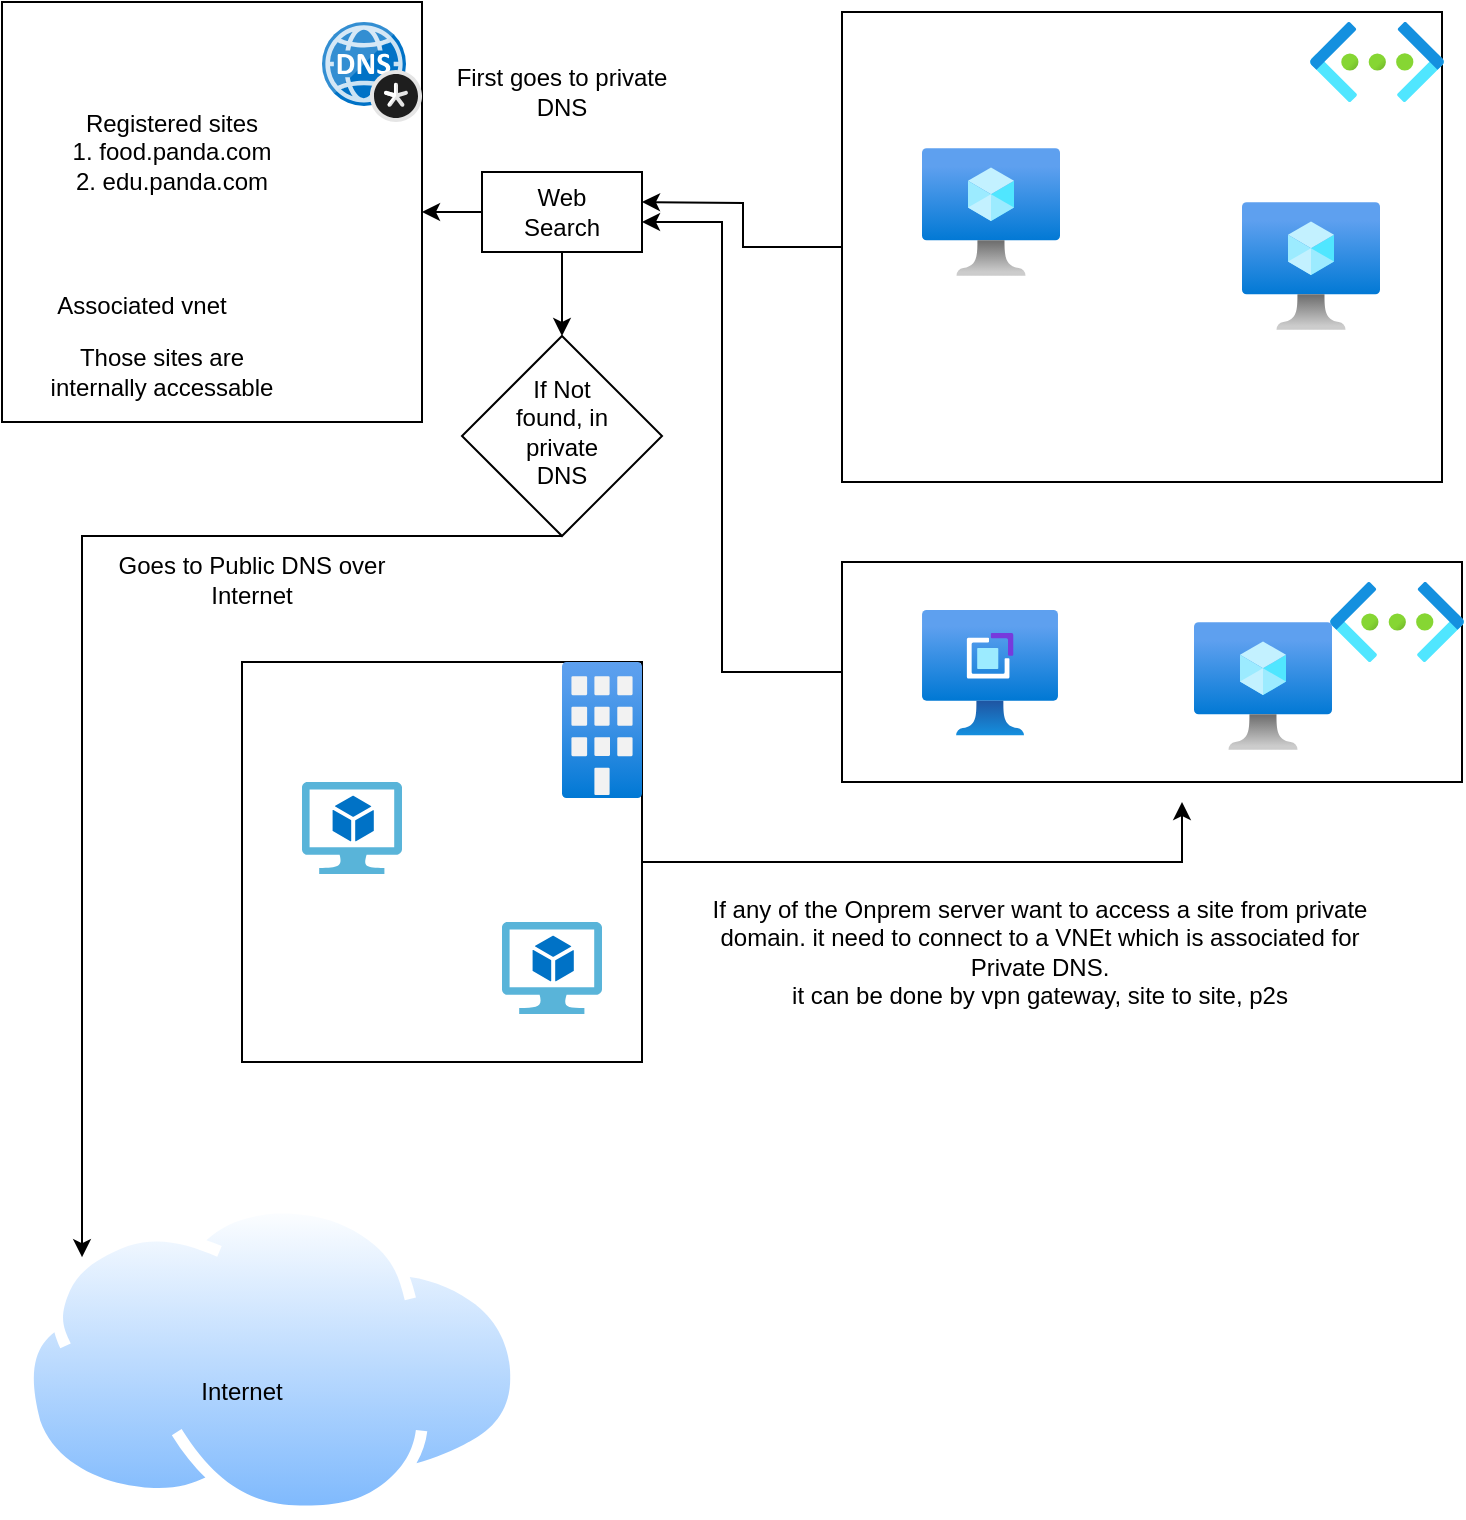 <mxfile version="24.8.4">
  <diagram name="Page-1" id="gDUl7oNdfVCdYDzDmwHZ">
    <mxGraphModel dx="918" dy="460" grid="1" gridSize="10" guides="1" tooltips="1" connect="1" arrows="1" fold="1" page="1" pageScale="1" pageWidth="827" pageHeight="1169" math="0" shadow="0">
      <root>
        <mxCell id="0" />
        <mxCell id="1" parent="0" />
        <mxCell id="sdNqnacGHNfgHqZNZsmi-1" value="" style="whiteSpace=wrap;html=1;aspect=fixed;" vertex="1" parent="1">
          <mxGeometry x="40" y="30" width="210" height="210" as="geometry" />
        </mxCell>
        <mxCell id="sdNqnacGHNfgHqZNZsmi-2" value="" style="image;sketch=0;aspect=fixed;html=1;points=[];align=center;fontSize=12;image=img/lib/mscae/DNS_Private_Zones.svg;" vertex="1" parent="1">
          <mxGeometry x="200" y="40" width="50" height="50" as="geometry" />
        </mxCell>
        <mxCell id="sdNqnacGHNfgHqZNZsmi-16" style="edgeStyle=orthogonalEdgeStyle;rounded=0;orthogonalLoop=1;jettySize=auto;html=1;exitX=0;exitY=0.5;exitDx=0;exitDy=0;" edge="1" parent="1" source="sdNqnacGHNfgHqZNZsmi-3">
          <mxGeometry relative="1" as="geometry">
            <mxPoint x="360" y="130" as="targetPoint" />
          </mxGeometry>
        </mxCell>
        <mxCell id="sdNqnacGHNfgHqZNZsmi-3" value="" style="rounded=0;whiteSpace=wrap;html=1;" vertex="1" parent="1">
          <mxGeometry x="460" y="35" width="300" height="235" as="geometry" />
        </mxCell>
        <mxCell id="sdNqnacGHNfgHqZNZsmi-17" style="edgeStyle=orthogonalEdgeStyle;rounded=0;orthogonalLoop=1;jettySize=auto;html=1;exitX=0;exitY=0.5;exitDx=0;exitDy=0;" edge="1" parent="1" source="sdNqnacGHNfgHqZNZsmi-4">
          <mxGeometry relative="1" as="geometry">
            <mxPoint x="360" y="140" as="targetPoint" />
            <Array as="points">
              <mxPoint x="400" y="365" />
              <mxPoint x="400" y="140" />
            </Array>
          </mxGeometry>
        </mxCell>
        <mxCell id="sdNqnacGHNfgHqZNZsmi-4" value="" style="rounded=0;whiteSpace=wrap;html=1;" vertex="1" parent="1">
          <mxGeometry x="460" y="310" width="310" height="110" as="geometry" />
        </mxCell>
        <mxCell id="sdNqnacGHNfgHqZNZsmi-31" style="edgeStyle=orthogonalEdgeStyle;rounded=0;orthogonalLoop=1;jettySize=auto;html=1;" edge="1" parent="1" source="sdNqnacGHNfgHqZNZsmi-5">
          <mxGeometry relative="1" as="geometry">
            <mxPoint x="630" y="430" as="targetPoint" />
            <Array as="points">
              <mxPoint x="630" y="460" />
            </Array>
          </mxGeometry>
        </mxCell>
        <mxCell id="sdNqnacGHNfgHqZNZsmi-5" value="" style="whiteSpace=wrap;html=1;aspect=fixed;" vertex="1" parent="1">
          <mxGeometry x="160" y="360" width="200" height="200" as="geometry" />
        </mxCell>
        <mxCell id="sdNqnacGHNfgHqZNZsmi-6" value="" style="image;aspect=fixed;html=1;points=[];align=center;fontSize=12;image=img/lib/azure2/other/Exchange_On_Premises_Access.svg;" vertex="1" parent="1">
          <mxGeometry x="320" y="360" width="40" height="68" as="geometry" />
        </mxCell>
        <mxCell id="sdNqnacGHNfgHqZNZsmi-7" value="" style="image;aspect=fixed;html=1;points=[];align=center;fontSize=12;image=img/lib/azure2/networking/Virtual_Networks.svg;" vertex="1" parent="1">
          <mxGeometry x="694" y="40" width="67" height="40" as="geometry" />
        </mxCell>
        <mxCell id="sdNqnacGHNfgHqZNZsmi-8" value="" style="image;aspect=fixed;html=1;points=[];align=center;fontSize=12;image=img/lib/azure2/networking/Virtual_Networks.svg;" vertex="1" parent="1">
          <mxGeometry x="704" y="320" width="67" height="40" as="geometry" />
        </mxCell>
        <mxCell id="sdNqnacGHNfgHqZNZsmi-9" value="" style="image;aspect=fixed;html=1;points=[];align=center;fontSize=12;image=img/lib/azure2/compute/Virtual_Machine.svg;" vertex="1" parent="1">
          <mxGeometry x="500" y="103" width="69" height="64" as="geometry" />
        </mxCell>
        <mxCell id="sdNqnacGHNfgHqZNZsmi-10" value="" style="image;aspect=fixed;html=1;points=[];align=center;fontSize=12;image=img/lib/azure2/compute/Virtual_Machine.svg;" vertex="1" parent="1">
          <mxGeometry x="660" y="130" width="69" height="64" as="geometry" />
        </mxCell>
        <mxCell id="sdNqnacGHNfgHqZNZsmi-11" value="" style="image;aspect=fixed;html=1;points=[];align=center;fontSize=12;image=img/lib/azure2/other/VM_Application_Definition.svg;" vertex="1" parent="1">
          <mxGeometry x="500" y="334" width="68" height="62.8" as="geometry" />
        </mxCell>
        <mxCell id="sdNqnacGHNfgHqZNZsmi-12" value="" style="image;aspect=fixed;html=1;points=[];align=center;fontSize=12;image=img/lib/azure2/compute/Virtual_Machine.svg;" vertex="1" parent="1">
          <mxGeometry x="636" y="340" width="69" height="64" as="geometry" />
        </mxCell>
        <mxCell id="sdNqnacGHNfgHqZNZsmi-13" value="" style="image;aspect=fixed;perimeter=ellipsePerimeter;html=1;align=center;shadow=0;dashed=0;spacingTop=3;image=img/lib/active_directory/internet_cloud.svg;" vertex="1" parent="1">
          <mxGeometry x="50" y="630" width="250" height="157.51" as="geometry" />
        </mxCell>
        <mxCell id="sdNqnacGHNfgHqZNZsmi-14" value="Registered sites&lt;div&gt;1. food.panda.com&lt;/div&gt;&lt;div&gt;2. edu.panda.com&lt;/div&gt;" style="text;html=1;align=center;verticalAlign=middle;whiteSpace=wrap;rounded=0;" vertex="1" parent="1">
          <mxGeometry x="60" y="90" width="130" height="30" as="geometry" />
        </mxCell>
        <mxCell id="sdNqnacGHNfgHqZNZsmi-15" value="Associated vnet" style="text;html=1;align=center;verticalAlign=middle;whiteSpace=wrap;rounded=0;" vertex="1" parent="1">
          <mxGeometry x="60" y="167" width="100" height="30" as="geometry" />
        </mxCell>
        <mxCell id="sdNqnacGHNfgHqZNZsmi-20" style="edgeStyle=orthogonalEdgeStyle;rounded=0;orthogonalLoop=1;jettySize=auto;html=1;exitX=0;exitY=0.5;exitDx=0;exitDy=0;entryX=1;entryY=0.5;entryDx=0;entryDy=0;" edge="1" parent="1" source="sdNqnacGHNfgHqZNZsmi-18" target="sdNqnacGHNfgHqZNZsmi-1">
          <mxGeometry relative="1" as="geometry" />
        </mxCell>
        <mxCell id="sdNqnacGHNfgHqZNZsmi-25" style="edgeStyle=orthogonalEdgeStyle;rounded=0;orthogonalLoop=1;jettySize=auto;html=1;entryX=0.5;entryY=0;entryDx=0;entryDy=0;" edge="1" parent="1" source="sdNqnacGHNfgHqZNZsmi-18" target="sdNqnacGHNfgHqZNZsmi-23">
          <mxGeometry relative="1" as="geometry" />
        </mxCell>
        <mxCell id="sdNqnacGHNfgHqZNZsmi-18" value="" style="rounded=0;whiteSpace=wrap;html=1;" vertex="1" parent="1">
          <mxGeometry x="280" y="115" width="80" height="40" as="geometry" />
        </mxCell>
        <mxCell id="sdNqnacGHNfgHqZNZsmi-19" value="Web Search" style="text;html=1;align=center;verticalAlign=middle;whiteSpace=wrap;rounded=0;" vertex="1" parent="1">
          <mxGeometry x="290" y="120" width="60" height="30" as="geometry" />
        </mxCell>
        <mxCell id="sdNqnacGHNfgHqZNZsmi-21" value="First goes to private DNS" style="text;html=1;align=center;verticalAlign=middle;whiteSpace=wrap;rounded=0;" vertex="1" parent="1">
          <mxGeometry x="260" y="60" width="120" height="30" as="geometry" />
        </mxCell>
        <mxCell id="sdNqnacGHNfgHqZNZsmi-22" value="Those sites are internally accessable" style="text;html=1;align=center;verticalAlign=middle;whiteSpace=wrap;rounded=0;" vertex="1" parent="1">
          <mxGeometry x="60" y="200" width="120" height="30" as="geometry" />
        </mxCell>
        <mxCell id="sdNqnacGHNfgHqZNZsmi-26" style="edgeStyle=orthogonalEdgeStyle;rounded=0;orthogonalLoop=1;jettySize=auto;html=1;exitX=0.5;exitY=1;exitDx=0;exitDy=0;" edge="1" parent="1" source="sdNqnacGHNfgHqZNZsmi-23" target="sdNqnacGHNfgHqZNZsmi-13">
          <mxGeometry relative="1" as="geometry">
            <Array as="points">
              <mxPoint x="80" y="297" />
            </Array>
          </mxGeometry>
        </mxCell>
        <mxCell id="sdNqnacGHNfgHqZNZsmi-23" value="" style="rhombus;whiteSpace=wrap;html=1;" vertex="1" parent="1">
          <mxGeometry x="270" y="197" width="100" height="100" as="geometry" />
        </mxCell>
        <mxCell id="sdNqnacGHNfgHqZNZsmi-24" value="If Not found, in private DNS" style="text;html=1;align=center;verticalAlign=middle;whiteSpace=wrap;rounded=0;" vertex="1" parent="1">
          <mxGeometry x="290" y="230" width="60" height="30" as="geometry" />
        </mxCell>
        <mxCell id="sdNqnacGHNfgHqZNZsmi-27" value="Internet" style="text;html=1;align=center;verticalAlign=middle;whiteSpace=wrap;rounded=0;" vertex="1" parent="1">
          <mxGeometry x="90" y="710" width="140" height="30" as="geometry" />
        </mxCell>
        <mxCell id="sdNqnacGHNfgHqZNZsmi-28" value="Goes to Public DNS over Internet" style="text;html=1;align=center;verticalAlign=middle;whiteSpace=wrap;rounded=0;" vertex="1" parent="1">
          <mxGeometry x="80" y="304" width="170" height="30" as="geometry" />
        </mxCell>
        <mxCell id="sdNqnacGHNfgHqZNZsmi-29" value="" style="image;sketch=0;aspect=fixed;html=1;points=[];align=center;fontSize=12;image=img/lib/mscae/Virtual_Machine_2.svg;" vertex="1" parent="1">
          <mxGeometry x="190" y="420" width="50" height="46" as="geometry" />
        </mxCell>
        <mxCell id="sdNqnacGHNfgHqZNZsmi-30" value="" style="image;sketch=0;aspect=fixed;html=1;points=[];align=center;fontSize=12;image=img/lib/mscae/Virtual_Machine_2.svg;" vertex="1" parent="1">
          <mxGeometry x="290" y="490" width="50" height="46" as="geometry" />
        </mxCell>
        <mxCell id="sdNqnacGHNfgHqZNZsmi-32" value="If any of the Onprem server want to access a site from private domain. it need to connect to a VNEt which is associated for Private DNS.&lt;br&gt;it can be done by vpn gateway, site to site, p2s" style="text;html=1;align=center;verticalAlign=middle;whiteSpace=wrap;rounded=0;" vertex="1" parent="1">
          <mxGeometry x="389" y="490" width="340" height="30" as="geometry" />
        </mxCell>
      </root>
    </mxGraphModel>
  </diagram>
</mxfile>
